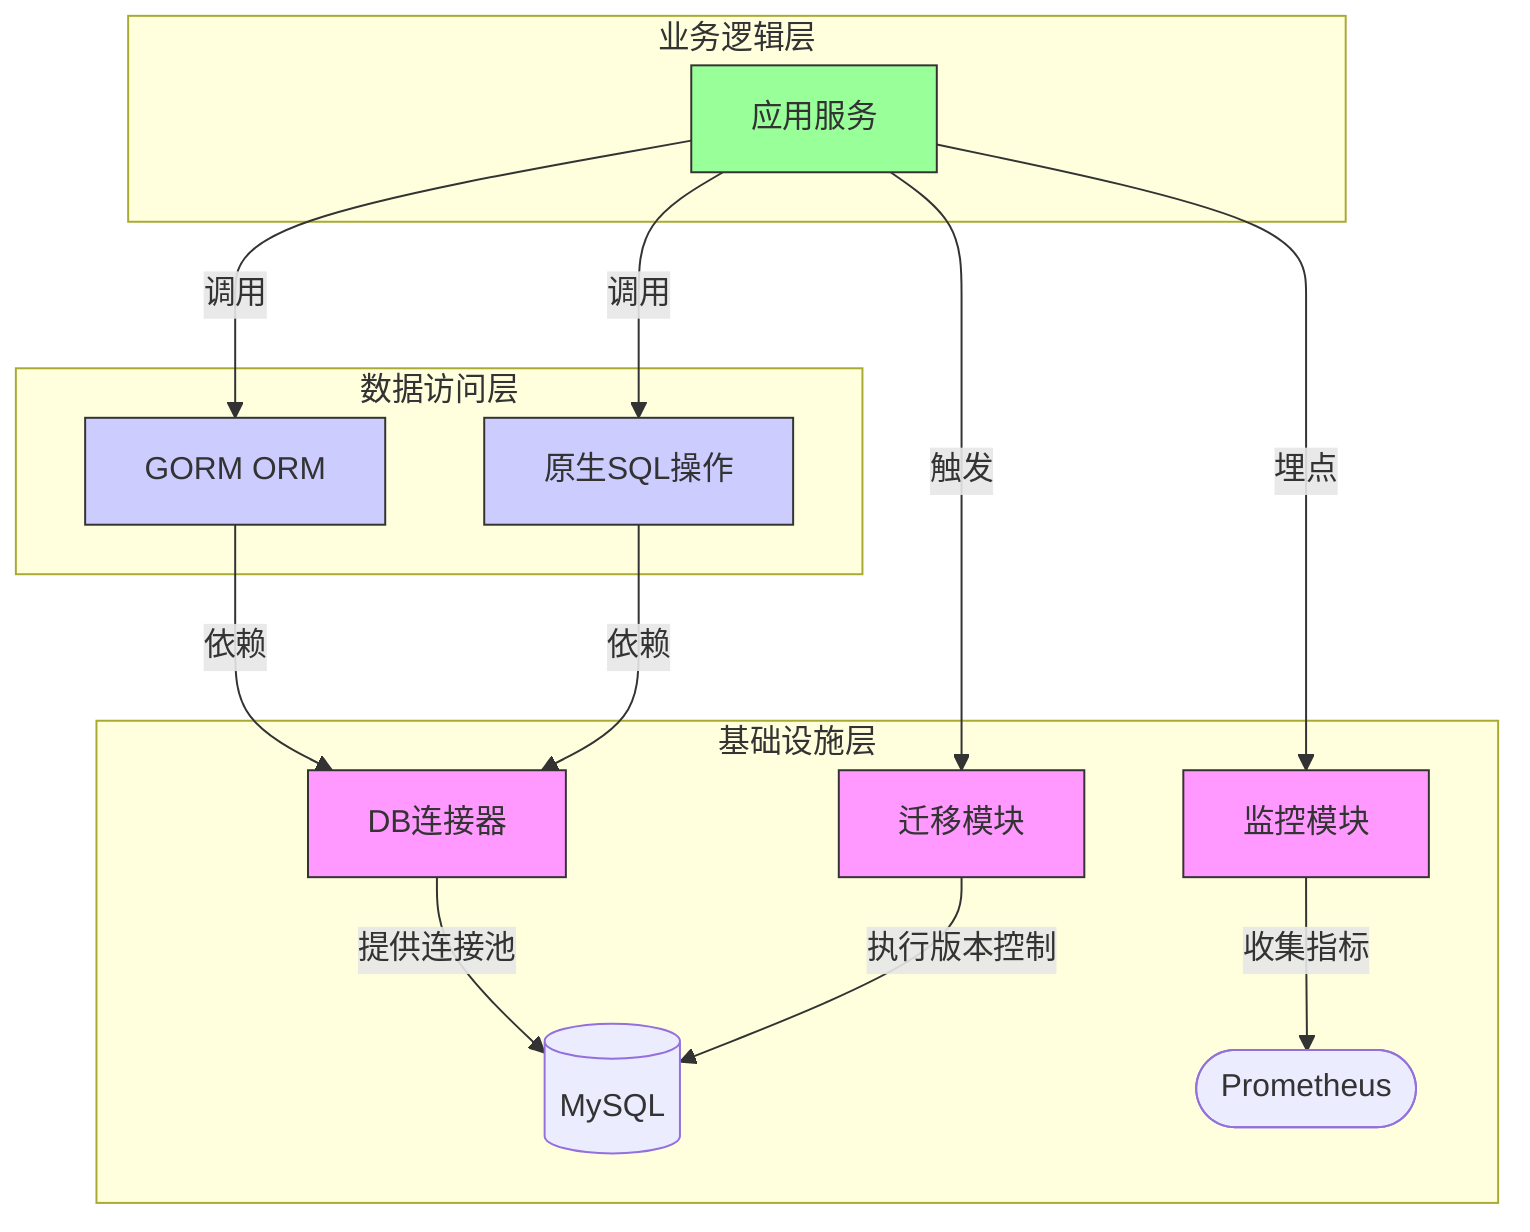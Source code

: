 graph TD
    subgraph 基础设施层
        A[DB连接器] -->|提供连接池| D[(MySQL)]
        B[迁移模块] -->|执行版本控制| D
        C[监控模块] -->|收集指标| E([Prometheus])
    end

    subgraph 数据访问层
        F[GORM ORM] -->|依赖| A
        G[原生SQL操作] -->|依赖| A
    end

    subgraph 业务逻辑层
        H[应用服务] -->|调用| F
        H -->|调用| G
        H -->|触发| B
        H -->|埋点| C
    end

    style A fill:#f9f,stroke:#333
    style B fill:#f9f,stroke:#333
    style C fill:#f9f,stroke:#333
    style F fill:#ccf,stroke:#333
    style G fill:#ccf,stroke:#333
    style H fill:#9f9,stroke:#333